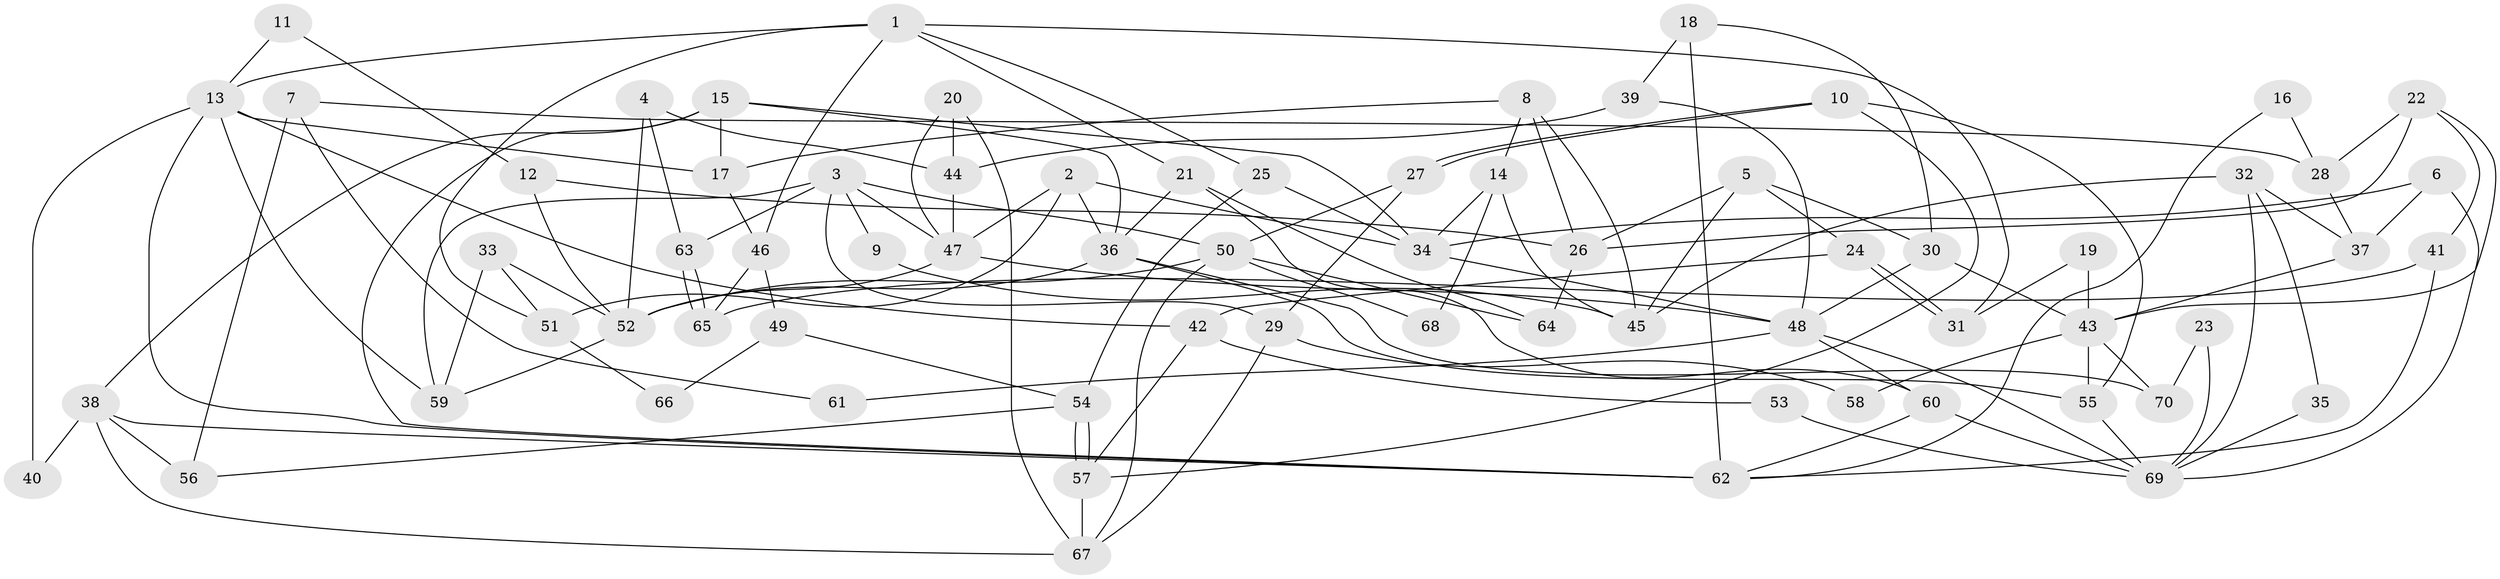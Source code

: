 // Generated by graph-tools (version 1.1) at 2025/15/03/09/25 04:15:06]
// undirected, 70 vertices, 140 edges
graph export_dot {
graph [start="1"]
  node [color=gray90,style=filled];
  1;
  2;
  3;
  4;
  5;
  6;
  7;
  8;
  9;
  10;
  11;
  12;
  13;
  14;
  15;
  16;
  17;
  18;
  19;
  20;
  21;
  22;
  23;
  24;
  25;
  26;
  27;
  28;
  29;
  30;
  31;
  32;
  33;
  34;
  35;
  36;
  37;
  38;
  39;
  40;
  41;
  42;
  43;
  44;
  45;
  46;
  47;
  48;
  49;
  50;
  51;
  52;
  53;
  54;
  55;
  56;
  57;
  58;
  59;
  60;
  61;
  62;
  63;
  64;
  65;
  66;
  67;
  68;
  69;
  70;
  1 -- 13;
  1 -- 51;
  1 -- 21;
  1 -- 25;
  1 -- 31;
  1 -- 46;
  2 -- 47;
  2 -- 36;
  2 -- 34;
  2 -- 51;
  3 -- 50;
  3 -- 47;
  3 -- 9;
  3 -- 29;
  3 -- 59;
  3 -- 63;
  4 -- 52;
  4 -- 63;
  4 -- 44;
  5 -- 45;
  5 -- 24;
  5 -- 26;
  5 -- 30;
  6 -- 69;
  6 -- 34;
  6 -- 37;
  7 -- 28;
  7 -- 56;
  7 -- 61;
  8 -- 14;
  8 -- 26;
  8 -- 17;
  8 -- 45;
  9 -- 45;
  10 -- 27;
  10 -- 27;
  10 -- 55;
  10 -- 57;
  11 -- 13;
  11 -- 12;
  12 -- 26;
  12 -- 52;
  13 -- 17;
  13 -- 59;
  13 -- 40;
  13 -- 42;
  13 -- 62;
  14 -- 34;
  14 -- 45;
  14 -- 68;
  15 -- 34;
  15 -- 36;
  15 -- 17;
  15 -- 38;
  15 -- 62;
  16 -- 62;
  16 -- 28;
  17 -- 46;
  18 -- 62;
  18 -- 30;
  18 -- 39;
  19 -- 43;
  19 -- 31;
  20 -- 67;
  20 -- 44;
  20 -- 47;
  21 -- 60;
  21 -- 36;
  21 -- 64;
  22 -- 41;
  22 -- 26;
  22 -- 28;
  22 -- 43;
  23 -- 69;
  23 -- 70;
  24 -- 42;
  24 -- 31;
  24 -- 31;
  25 -- 34;
  25 -- 54;
  26 -- 64;
  27 -- 29;
  27 -- 50;
  28 -- 37;
  29 -- 67;
  29 -- 58;
  30 -- 48;
  30 -- 43;
  32 -- 37;
  32 -- 69;
  32 -- 35;
  32 -- 45;
  33 -- 52;
  33 -- 59;
  33 -- 51;
  34 -- 48;
  35 -- 69;
  36 -- 55;
  36 -- 52;
  36 -- 70;
  37 -- 43;
  38 -- 62;
  38 -- 40;
  38 -- 56;
  38 -- 67;
  39 -- 44;
  39 -- 48;
  41 -- 62;
  41 -- 65;
  42 -- 57;
  42 -- 53;
  43 -- 55;
  43 -- 58;
  43 -- 70;
  44 -- 47;
  46 -- 49;
  46 -- 65;
  47 -- 52;
  47 -- 48;
  48 -- 60;
  48 -- 61;
  48 -- 69;
  49 -- 54;
  49 -- 66;
  50 -- 67;
  50 -- 52;
  50 -- 64;
  50 -- 68;
  51 -- 66;
  52 -- 59;
  53 -- 69;
  54 -- 57;
  54 -- 57;
  54 -- 56;
  55 -- 69;
  57 -- 67;
  60 -- 62;
  60 -- 69;
  63 -- 65;
  63 -- 65;
}
